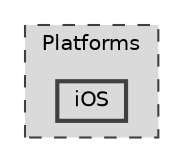 digraph "Platforms/iOS"
{
 // LATEX_PDF_SIZE
  bgcolor="transparent";
  edge [fontname=Helvetica,fontsize=10,labelfontname=Helvetica,labelfontsize=10];
  node [fontname=Helvetica,fontsize=10,shape=box,height=0.2,width=0.4];
  compound=true
  subgraph clusterdir_9195ec9876d1a0109e971c171bae0f6f {
    graph [ bgcolor="#dadada", pencolor="grey25", label="Platforms", fontname=Helvetica,fontsize=10 style="filled,dashed", URL="dir_9195ec9876d1a0109e971c171bae0f6f.html",tooltip=""]
  dir_2060d19f7aceef4b8942a32bd51fa0d4 [label="iOS", fillcolor="#dadada", color="grey25", style="filled,bold", URL="dir_2060d19f7aceef4b8942a32bd51fa0d4.html",tooltip=""];
  }
}

